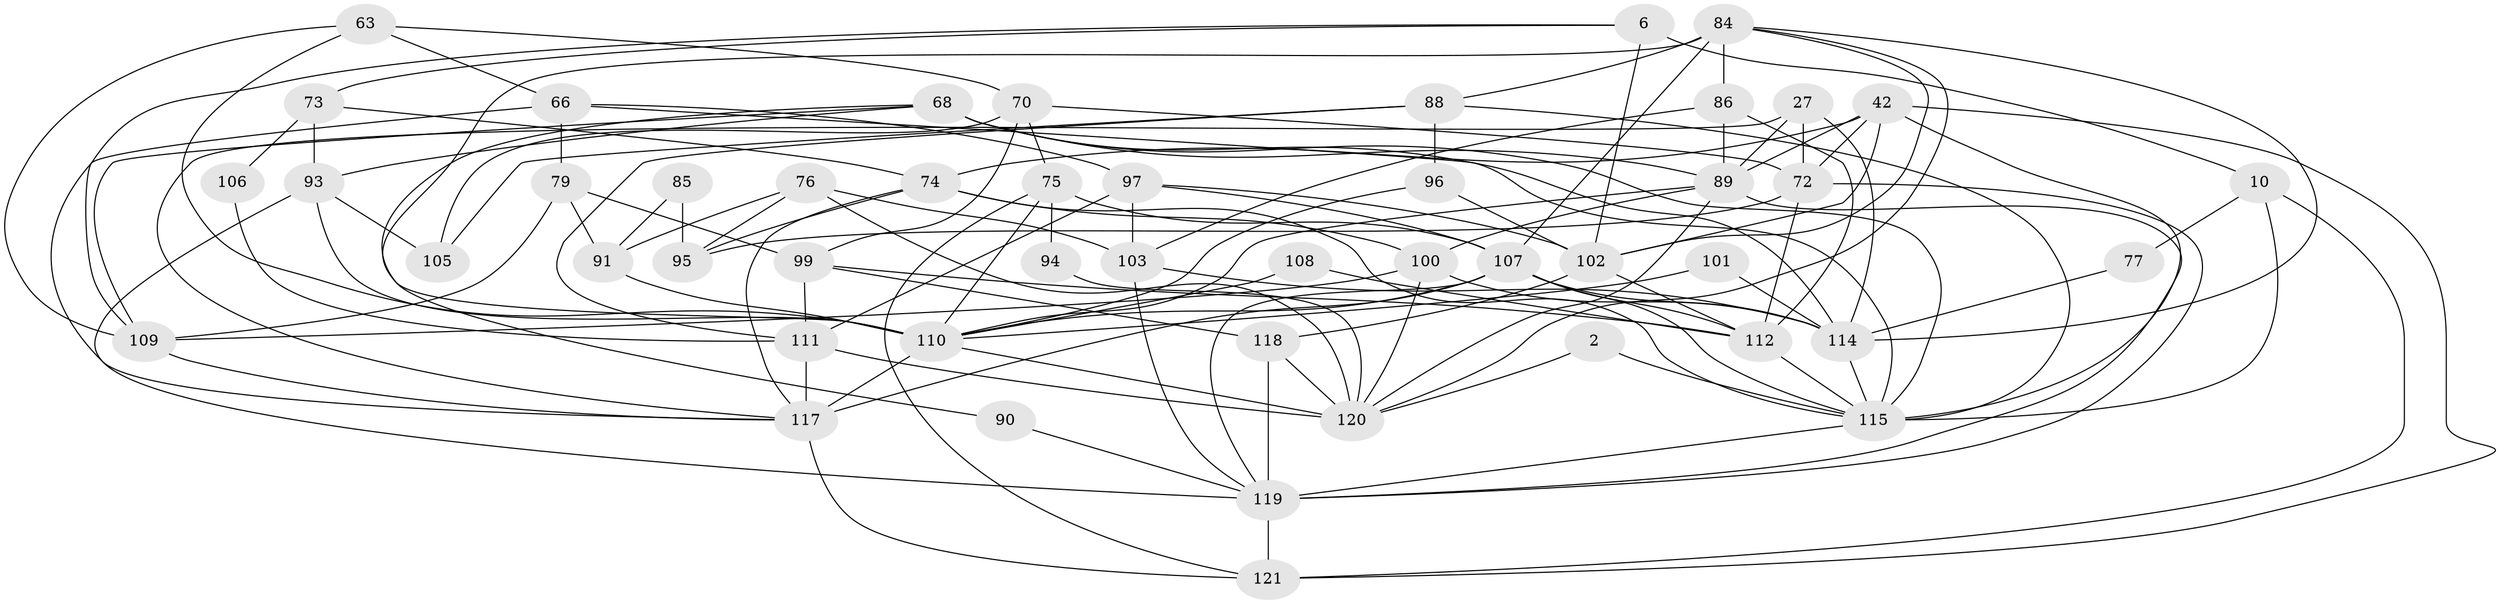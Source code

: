 // original degree distribution, {3: 0.2975206611570248, 2: 0.10743801652892562, 4: 0.2975206611570248, 5: 0.1652892561983471, 6: 0.08264462809917356, 7: 0.03305785123966942, 9: 0.01652892561983471}
// Generated by graph-tools (version 1.1) at 2025/54/03/04/25 21:54:10]
// undirected, 48 vertices, 124 edges
graph export_dot {
graph [start="1"]
  node [color=gray90,style=filled];
  2;
  6;
  10;
  27 [super="+17"];
  42 [super="+15+19"];
  63;
  66;
  68 [super="+53+65"];
  70 [super="+14"];
  72 [super="+58"];
  73;
  74 [super="+59"];
  75 [super="+69"];
  76;
  77 [super="+9"];
  79;
  84 [super="+32+62"];
  85;
  86 [super="+30"];
  88 [super="+78"];
  89 [super="+49+80"];
  90;
  91 [super="+41"];
  93;
  94;
  95;
  96;
  97;
  99 [super="+11"];
  100 [super="+57"];
  101;
  102 [super="+37"];
  103;
  105;
  106;
  107 [super="+92+39"];
  108;
  109 [super="+52+43"];
  110 [super="+40+47+81+60"];
  111 [super="+22"];
  112 [super="+26+50"];
  114 [super="+13+82"];
  115 [super="+46+83+104"];
  117 [super="+36+87"];
  118 [super="+45"];
  119 [super="+113+116"];
  120 [super="+67+48+61"];
  121;
  2 -- 120;
  2 -- 115;
  6 -- 102 [weight=2];
  6 -- 10;
  6 -- 73;
  6 -- 109;
  10 -- 121;
  10 -- 77 [weight=2];
  10 -- 115;
  27 -- 114;
  27 -- 72;
  27 -- 89;
  27 -- 117;
  42 -- 72 [weight=2];
  42 -- 102;
  42 -- 121;
  42 -- 74 [weight=2];
  42 -- 115;
  42 -- 89 [weight=3];
  63 -- 66;
  63 -- 70;
  63 -- 109;
  63 -- 110;
  66 -- 97;
  66 -- 79;
  66 -- 115 [weight=3];
  66 -- 117 [weight=3];
  68 -- 90;
  68 -- 89 [weight=2];
  68 -- 114;
  68 -- 93;
  68 -- 109;
  68 -- 115;
  70 -- 99;
  70 -- 105;
  70 -- 75;
  70 -- 72;
  72 -- 112;
  72 -- 95;
  72 -- 119 [weight=3];
  73 -- 93;
  73 -- 74;
  73 -- 106;
  74 -- 100 [weight=2];
  74 -- 95;
  74 -- 115;
  74 -- 117 [weight=2];
  75 -- 94 [weight=2];
  75 -- 121;
  75 -- 107 [weight=4];
  75 -- 110;
  76 -- 103;
  76 -- 95;
  76 -- 91;
  76 -- 120;
  77 -- 114 [weight=2];
  79 -- 91;
  79 -- 99;
  79 -- 109;
  84 -- 114 [weight=2];
  84 -- 102;
  84 -- 86;
  84 -- 120;
  84 -- 107 [weight=2];
  84 -- 88;
  84 -- 110 [weight=2];
  85 -- 95;
  85 -- 91;
  86 -- 103;
  86 -- 89;
  86 -- 112;
  88 -- 96;
  88 -- 111;
  88 -- 105;
  88 -- 115;
  89 -- 100;
  89 -- 120;
  89 -- 119 [weight=2];
  89 -- 110;
  90 -- 119;
  91 -- 110 [weight=3];
  93 -- 105;
  93 -- 110;
  93 -- 119 [weight=2];
  94 -- 120;
  96 -- 102 [weight=2];
  96 -- 110;
  97 -- 102;
  97 -- 103;
  97 -- 111;
  97 -- 107;
  99 -- 112;
  99 -- 111;
  99 -- 118;
  100 -- 114;
  100 -- 120 [weight=2];
  100 -- 109;
  101 -- 114;
  101 -- 110;
  102 -- 112;
  102 -- 118;
  103 -- 114;
  103 -- 119;
  106 -- 111;
  107 -- 112;
  107 -- 114 [weight=2];
  107 -- 115 [weight=2];
  107 -- 117 [weight=4];
  107 -- 119 [weight=2];
  107 -- 110;
  108 -- 110;
  108 -- 112;
  109 -- 117;
  110 -- 117 [weight=6];
  110 -- 120 [weight=3];
  111 -- 117 [weight=2];
  111 -- 120;
  112 -- 115;
  114 -- 115;
  115 -- 119;
  117 -- 121;
  118 -- 119;
  118 -- 120;
  119 -- 121;
}
